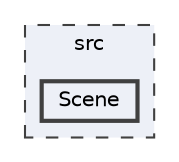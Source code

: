 digraph "src/Scene"
{
 // LATEX_PDF_SIZE
  bgcolor="transparent";
  edge [fontname=Helvetica,fontsize=10,labelfontname=Helvetica,labelfontsize=10];
  node [fontname=Helvetica,fontsize=10,shape=box,height=0.2,width=0.4];
  compound=true
  subgraph clusterdir_68267d1309a1af8e8297ef4c3efbcdba {
    graph [ bgcolor="#edf0f7", pencolor="grey25", label="src", fontname=Helvetica,fontsize=10 style="filled,dashed", URL="dir_68267d1309a1af8e8297ef4c3efbcdba.html",tooltip=""]
  dir_204260ac86670e69c647eaba8962e745 [label="Scene", fillcolor="#edf0f7", color="grey25", style="filled,bold", URL="dir_204260ac86670e69c647eaba8962e745.html",tooltip=""];
  }
}
